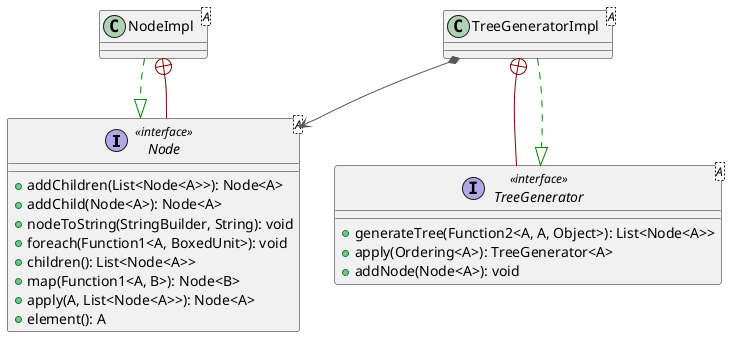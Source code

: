 @startuml

interface Node<A> << interface >> {
  + addChildren(List<Node<A>>): Node<A>
  + addChild(Node<A>): Node<A>
  + nodeToString(StringBuilder, String): void
  + foreach(Function1<A, BoxedUnit>): void
  + children(): List<Node<A>>
  + map(Function1<A, B>): Node<B>
  + apply(A, List<Node<A>>): Node<A>
  + element(): A
}
class NodeImpl<A>
interface TreeGenerator<A> << interface >> {
  + generateTree(Function2<A, A, Object>): List<Node<A>>
  + apply(Ordering<A>): TreeGenerator<A>
  + addNode(Node<A>): void
}
class TreeGeneratorImpl<A>

NodeImpl           -[#008200,dashed]-^  Node              
NodeImpl           +-[#820000,plain]-  Node
TreeGeneratorImpl  +-[#820000,plain]-  TreeGenerator     
TreeGeneratorImpl  -[#008200,dashed]-^  TreeGenerator     
TreeGeneratorImpl *-[#595959,plain]-> Node
@enduml
